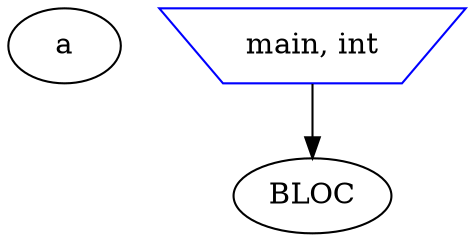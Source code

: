 digraph G {
node0 [label="a" shape=ellipse color=black];
node1 [label="main, int" shape=invtrapezium color=blue];
node2 [label="BLOC" shape=ellipse color=black];
node1 -> node2;
}
